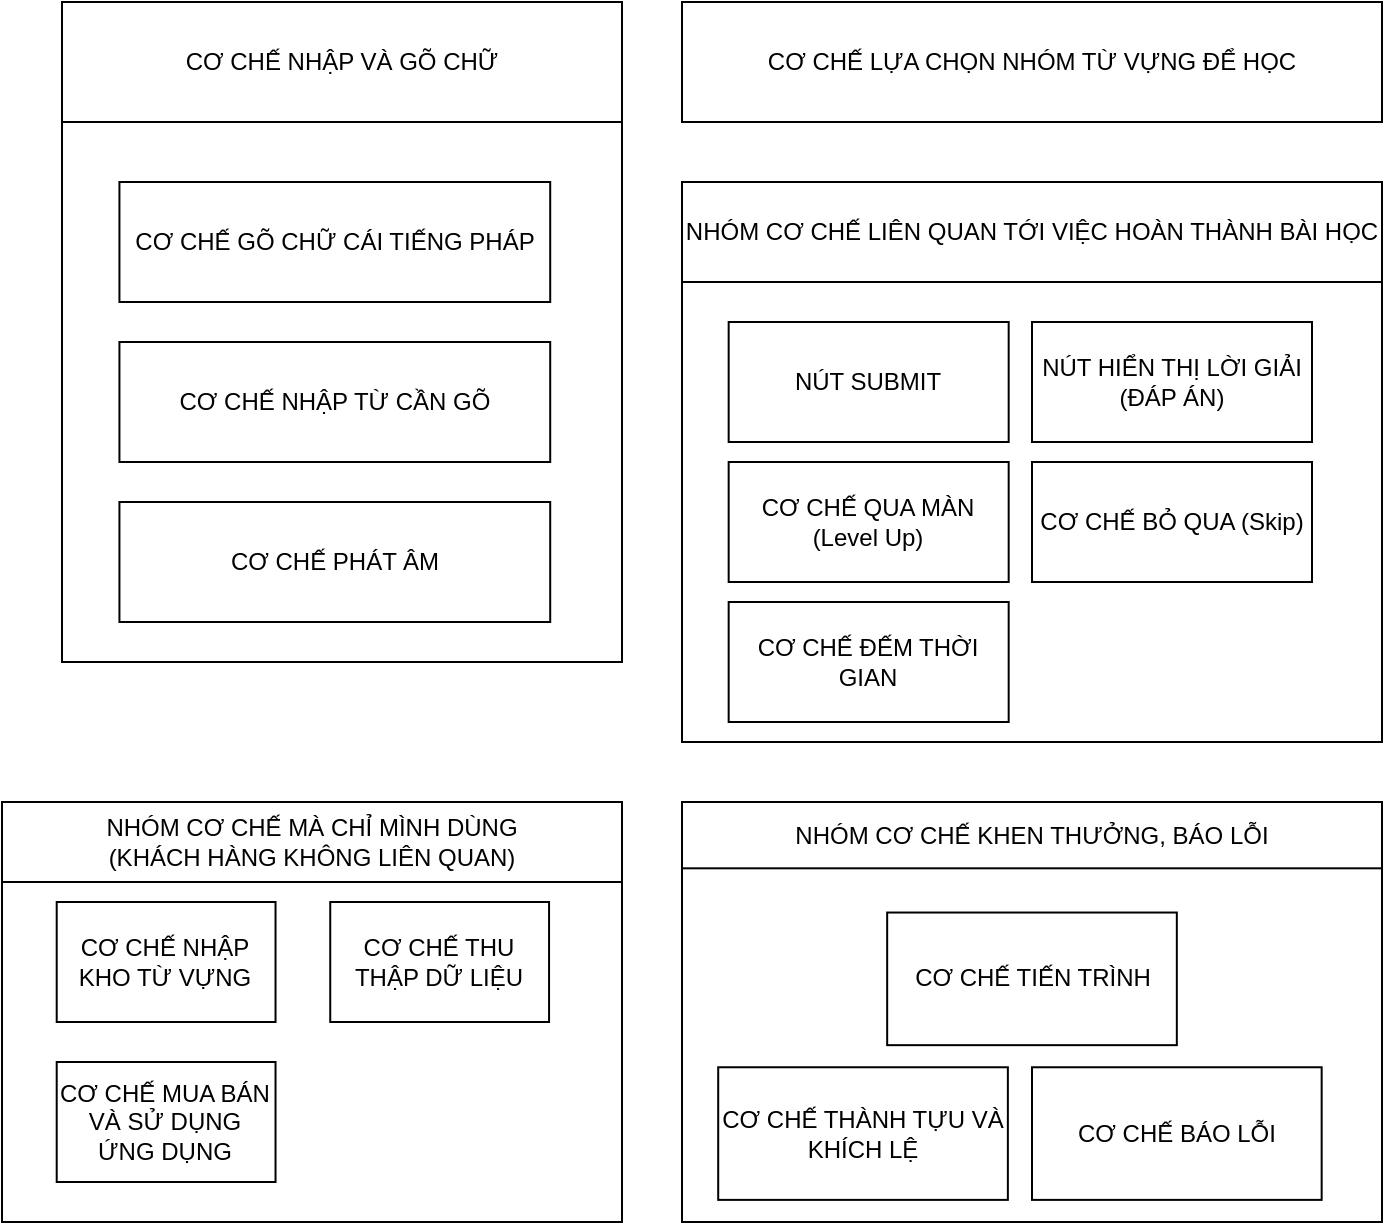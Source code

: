 <mxfile version="26.0.8" pages="3">
  <diagram name="ALL" id="ZN1mlb7lfTeKt8m_AknO">
    <mxGraphModel dx="1173" dy="632" grid="1" gridSize="10" guides="1" tooltips="1" connect="1" arrows="1" fold="1" page="1" pageScale="1" pageWidth="827" pageHeight="1169" math="0" shadow="0">
      <root>
        <mxCell id="0" />
        <mxCell id="1" parent="0" />
        <mxCell id="XIO0Y5FDvLYj2nLNnGY_-6" value="CƠ CHẾ LỰA CHỌN NHÓM TỪ VỰNG ĐỂ HỌC" style="rounded=0;whiteSpace=wrap;html=1;" vertex="1" parent="1">
          <mxGeometry x="340" y="20" width="350" height="60" as="geometry" />
        </mxCell>
        <mxCell id="Ub45Q-FvhZBxUTnayRsv-3" value="" style="group" vertex="1" connectable="0" parent="1">
          <mxGeometry y="420" width="310" height="210" as="geometry" />
        </mxCell>
        <mxCell id="Ub45Q-FvhZBxUTnayRsv-1" value="" style="rounded=0;whiteSpace=wrap;html=1;" vertex="1" parent="Ub45Q-FvhZBxUTnayRsv-3">
          <mxGeometry width="310" height="210" as="geometry" />
        </mxCell>
        <mxCell id="XIO0Y5FDvLYj2nLNnGY_-9" value="CƠ CHẾ NHẬP KHO TỪ VỰNG" style="rounded=0;whiteSpace=wrap;html=1;" vertex="1" parent="Ub45Q-FvhZBxUTnayRsv-3">
          <mxGeometry x="27.353" y="50" width="109.412" height="60" as="geometry" />
        </mxCell>
        <mxCell id="XIO0Y5FDvLYj2nLNnGY_-12" value="CƠ CHẾ THU THẬP DỮ LIỆU" style="rounded=0;whiteSpace=wrap;html=1;" vertex="1" parent="Ub45Q-FvhZBxUTnayRsv-3">
          <mxGeometry x="164.118" y="50" width="109.412" height="60" as="geometry" />
        </mxCell>
        <mxCell id="XIO0Y5FDvLYj2nLNnGY_-14" value="CƠ CHẾ MUA BÁN VÀ SỬ DỤNG ỨNG DỤNG" style="rounded=0;whiteSpace=wrap;html=1;" vertex="1" parent="Ub45Q-FvhZBxUTnayRsv-3">
          <mxGeometry x="27.353" y="130" width="109.412" height="60" as="geometry" />
        </mxCell>
        <mxCell id="Ub45Q-FvhZBxUTnayRsv-4" value="NHÓM CƠ CHẾ MÀ CHỈ MÌNH DÙNG&lt;div&gt;(KHÁCH HÀNG KHÔNG LIÊN QUAN)&lt;/div&gt;" style="rounded=0;whiteSpace=wrap;html=1;" vertex="1" parent="Ub45Q-FvhZBxUTnayRsv-3">
          <mxGeometry width="310" height="40" as="geometry" />
        </mxCell>
        <mxCell id="Ub45Q-FvhZBxUTnayRsv-6" value="" style="group" vertex="1" connectable="0" parent="1">
          <mxGeometry x="30" y="20" width="280" height="330" as="geometry" />
        </mxCell>
        <mxCell id="XIO0Y5FDvLYj2nLNnGY_-22" value="" style="rounded=0;whiteSpace=wrap;html=1;" vertex="1" parent="Ub45Q-FvhZBxUTnayRsv-6">
          <mxGeometry width="280" height="330" as="geometry" />
        </mxCell>
        <mxCell id="XIO0Y5FDvLYj2nLNnGY_-1" value="CƠ CHẾ NHẬP TỪ CẦN GÕ" style="rounded=0;whiteSpace=wrap;html=1;" vertex="1" parent="Ub45Q-FvhZBxUTnayRsv-6">
          <mxGeometry x="28.718" y="170" width="215.385" height="60" as="geometry" />
        </mxCell>
        <mxCell id="XIO0Y5FDvLYj2nLNnGY_-8" value="CƠ CHẾ PHÁT ÂM" style="rounded=0;whiteSpace=wrap;html=1;" vertex="1" parent="Ub45Q-FvhZBxUTnayRsv-6">
          <mxGeometry x="28.718" y="250" width="215.385" height="60" as="geometry" />
        </mxCell>
        <mxCell id="XIO0Y5FDvLYj2nLNnGY_-15" value="CƠ CHẾ GÕ CHỮ CÁI TIẾNG PHÁP" style="rounded=0;whiteSpace=wrap;html=1;" vertex="1" parent="Ub45Q-FvhZBxUTnayRsv-6">
          <mxGeometry x="28.718" y="90" width="215.385" height="60" as="geometry" />
        </mxCell>
        <mxCell id="Ub45Q-FvhZBxUTnayRsv-5" value="CƠ CHẾ NHẬP VÀ GÕ CHỮ" style="rounded=0;whiteSpace=wrap;html=1;" vertex="1" parent="Ub45Q-FvhZBxUTnayRsv-6">
          <mxGeometry width="280" height="60" as="geometry" />
        </mxCell>
        <mxCell id="Ub45Q-FvhZBxUTnayRsv-8" value="" style="group" vertex="1" connectable="0" parent="1">
          <mxGeometry x="340" y="420" width="350" height="210" as="geometry" />
        </mxCell>
        <mxCell id="Ub45Q-FvhZBxUTnayRsv-7" value="" style="rounded=0;whiteSpace=wrap;html=1;" vertex="1" parent="Ub45Q-FvhZBxUTnayRsv-8">
          <mxGeometry width="350" height="210.0" as="geometry" />
        </mxCell>
        <mxCell id="XIO0Y5FDvLYj2nLNnGY_-10" value="CƠ CHẾ TIẾN TRÌNH" style="rounded=0;whiteSpace=wrap;html=1;" vertex="1" parent="Ub45Q-FvhZBxUTnayRsv-8">
          <mxGeometry x="102.586" y="55.263" width="144.828" height="66.316" as="geometry" />
        </mxCell>
        <mxCell id="XIO0Y5FDvLYj2nLNnGY_-11" value="CƠ CHẾ THÀNH TỰU VÀ KHÍCH LỆ" style="rounded=0;whiteSpace=wrap;html=1;" vertex="1" parent="Ub45Q-FvhZBxUTnayRsv-8">
          <mxGeometry x="18.103" y="132.632" width="144.828" height="66.316" as="geometry" />
        </mxCell>
        <mxCell id="XIO0Y5FDvLYj2nLNnGY_-13" value="CƠ CHẾ BÁO LỖI" style="rounded=0;whiteSpace=wrap;html=1;" vertex="1" parent="Ub45Q-FvhZBxUTnayRsv-8">
          <mxGeometry x="175" y="132.632" width="144.828" height="66.316" as="geometry" />
        </mxCell>
        <mxCell id="Ub45Q-FvhZBxUTnayRsv-9" value="NHÓM CƠ CHẾ KHEN THƯỞNG, BÁO LỖI" style="rounded=0;whiteSpace=wrap;html=1;" vertex="1" parent="Ub45Q-FvhZBxUTnayRsv-8">
          <mxGeometry width="350" height="33.158" as="geometry" />
        </mxCell>
        <mxCell id="Ub45Q-FvhZBxUTnayRsv-12" value="" style="group" vertex="1" connectable="0" parent="1">
          <mxGeometry x="340" y="110" width="350" height="280" as="geometry" />
        </mxCell>
        <mxCell id="Ub45Q-FvhZBxUTnayRsv-10" value="" style="rounded=0;whiteSpace=wrap;html=1;" vertex="1" parent="Ub45Q-FvhZBxUTnayRsv-12">
          <mxGeometry width="350" height="280" as="geometry" />
        </mxCell>
        <mxCell id="XIO0Y5FDvLYj2nLNnGY_-2" value="NÚT SUBMIT" style="rounded=0;whiteSpace=wrap;html=1;" vertex="1" parent="Ub45Q-FvhZBxUTnayRsv-12">
          <mxGeometry x="23.333" y="70" width="140" height="60" as="geometry" />
        </mxCell>
        <mxCell id="XIO0Y5FDvLYj2nLNnGY_-3" value="NÚT HIỂN THỊ LỜI GIẢI (ĐÁP ÁN)" style="rounded=0;whiteSpace=wrap;html=1;" vertex="1" parent="Ub45Q-FvhZBxUTnayRsv-12">
          <mxGeometry x="175" y="70" width="140" height="60" as="geometry" />
        </mxCell>
        <mxCell id="XIO0Y5FDvLYj2nLNnGY_-4" value="CƠ CHẾ QUA MÀN (Level Up)" style="rounded=0;whiteSpace=wrap;html=1;" vertex="1" parent="Ub45Q-FvhZBxUTnayRsv-12">
          <mxGeometry x="23.333" y="140" width="140" height="60" as="geometry" />
        </mxCell>
        <mxCell id="XIO0Y5FDvLYj2nLNnGY_-5" value="CƠ CHẾ BỎ QUA (Skip)" style="rounded=0;whiteSpace=wrap;html=1;" vertex="1" parent="Ub45Q-FvhZBxUTnayRsv-12">
          <mxGeometry x="175" y="140" width="140" height="60" as="geometry" />
        </mxCell>
        <mxCell id="Ub45Q-FvhZBxUTnayRsv-11" value="CƠ CHẾ ĐẾM THỜI GIAN" style="rounded=0;whiteSpace=wrap;html=1;" vertex="1" parent="Ub45Q-FvhZBxUTnayRsv-12">
          <mxGeometry x="23.333" y="210" width="140" height="60" as="geometry" />
        </mxCell>
        <mxCell id="Ub45Q-FvhZBxUTnayRsv-13" value="NHÓM CƠ CHẾ LIÊN QUAN TỚI VIỆC HOÀN THÀNH BÀI HỌC" style="rounded=0;whiteSpace=wrap;html=1;" vertex="1" parent="Ub45Q-FvhZBxUTnayRsv-12">
          <mxGeometry width="350" height="50" as="geometry" />
        </mxCell>
      </root>
    </mxGraphModel>
  </diagram>
  <diagram id="pQ56sqq-FFJ59R_ujYmW" name="Giao diện khởi động lần đầu tiên">
    <mxGraphModel dx="1114" dy="600" grid="1" gridSize="10" guides="1" tooltips="1" connect="1" arrows="1" fold="1" page="1" pageScale="1" pageWidth="827" pageHeight="1169" math="0" shadow="0">
      <root>
        <mxCell id="0" />
        <mxCell id="1" parent="0" />
        <mxCell id="-hiP7BQrN0IpD2RlHJSb-1" value="" style="rounded=0;whiteSpace=wrap;html=1;" vertex="1" parent="1">
          <mxGeometry x="80" y="40" width="680" height="440" as="geometry" />
        </mxCell>
        <mxCell id="-hiP7BQrN0IpD2RlHJSb-2" value="Bienvenue à&amp;nbsp;Français Facile !&lt;div&gt;Chào mừng đến với Tiếng Pháp Cực Dễ!&lt;/div&gt;" style="rounded=0;whiteSpace=wrap;html=1;" vertex="1" parent="1">
          <mxGeometry x="120" y="70" width="600" height="60" as="geometry" />
        </mxCell>
        <mxCell id="-hiP7BQrN0IpD2RlHJSb-4" value="Ton nom :&lt;div&gt;Tên của bạn là:&lt;/div&gt;" style="rounded=0;whiteSpace=wrap;html=1;" vertex="1" parent="1">
          <mxGeometry x="310" y="180" width="219" height="80" as="geometry" />
        </mxCell>
        <mxCell id="-hiP7BQrN0IpD2RlHJSb-5" value="[Người dùng nhập tên]" style="rounded=0;whiteSpace=wrap;html=1;" vertex="1" parent="1">
          <mxGeometry x="310" y="260" width="220" height="40" as="geometry" />
        </mxCell>
        <mxCell id="-hiP7BQrN0IpD2RlHJSb-6" value="Connais-tu ?&lt;div&gt;Bạn có biết?&lt;/div&gt;&lt;div&gt;&lt;br&gt;&lt;/div&gt;&lt;div&gt;Người Pháp sẽ viết dấu ?, dấu ! và dấu : cách ra một khoảng chứ không viết liền ngay sau chữ cái cuối cùng của từ&amp;nbsp;&lt;/div&gt;" style="rounded=0;whiteSpace=wrap;html=1;" vertex="1" parent="1">
          <mxGeometry x="107.5" y="403" width="625" height="60" as="geometry" />
        </mxCell>
        <mxCell id="-hiP7BQrN0IpD2RlHJSb-7" value="Note: Hiện tôi đang làm giao diện cho dạng ngôn ngữ Pháp - Việt" style="rounded=0;whiteSpace=wrap;html=1;" vertex="1" parent="1">
          <mxGeometry x="214.5" y="525" width="410" height="60" as="geometry" />
        </mxCell>
        <mxCell id="-hiP7BQrN0IpD2RlHJSb-9" style="edgeStyle=orthogonalEdgeStyle;rounded=0;orthogonalLoop=1;jettySize=auto;html=1;exitX=0;exitY=0.5;exitDx=0;exitDy=0;" edge="1" parent="1" source="-hiP7BQrN0IpD2RlHJSb-8" target="-hiP7BQrN0IpD2RlHJSb-4">
          <mxGeometry relative="1" as="geometry" />
        </mxCell>
        <mxCell id="-hiP7BQrN0IpD2RlHJSb-8" value="LƯU TRỮ LẠI TÊN NGƯỜI DÙNG" style="rounded=0;whiteSpace=wrap;html=1;" vertex="1" parent="1">
          <mxGeometry x="840" y="190" width="120" height="60" as="geometry" />
        </mxCell>
      </root>
    </mxGraphModel>
  </diagram>
  <diagram id="xxrT2PKjH6neZHoUIXhL" name="Giao diện gõ chữ">
    <mxGraphModel dx="1114" dy="600" grid="1" gridSize="10" guides="1" tooltips="1" connect="1" arrows="1" fold="1" page="1" pageScale="1" pageWidth="827" pageHeight="1169" math="0" shadow="0">
      <root>
        <mxCell id="0" />
        <mxCell id="1" parent="0" />
      </root>
    </mxGraphModel>
  </diagram>
</mxfile>
